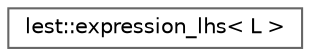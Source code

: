 digraph "Graphical Class Hierarchy"
{
 // LATEX_PDF_SIZE
  bgcolor="transparent";
  edge [fontname=Helvetica,fontsize=10,labelfontname=Helvetica,labelfontsize=10];
  node [fontname=Helvetica,fontsize=10,shape=box,height=0.2,width=0.4];
  rankdir="LR";
  Node0 [id="Node000000",label="lest::expression_lhs\< L \>",height=0.2,width=0.4,color="grey40", fillcolor="white", style="filled",URL="$structlest_1_1expression__lhs.html",tooltip=" "];
}
